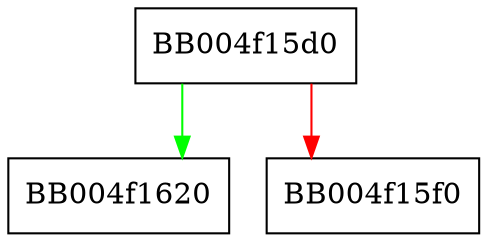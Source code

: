 digraph ossl_statem_server_post_work {
  node [shape="box"];
  graph [splines=ortho];
  BB004f15d0 -> BB004f1620 [color="green"];
  BB004f15d0 -> BB004f15f0 [color="red"];
}